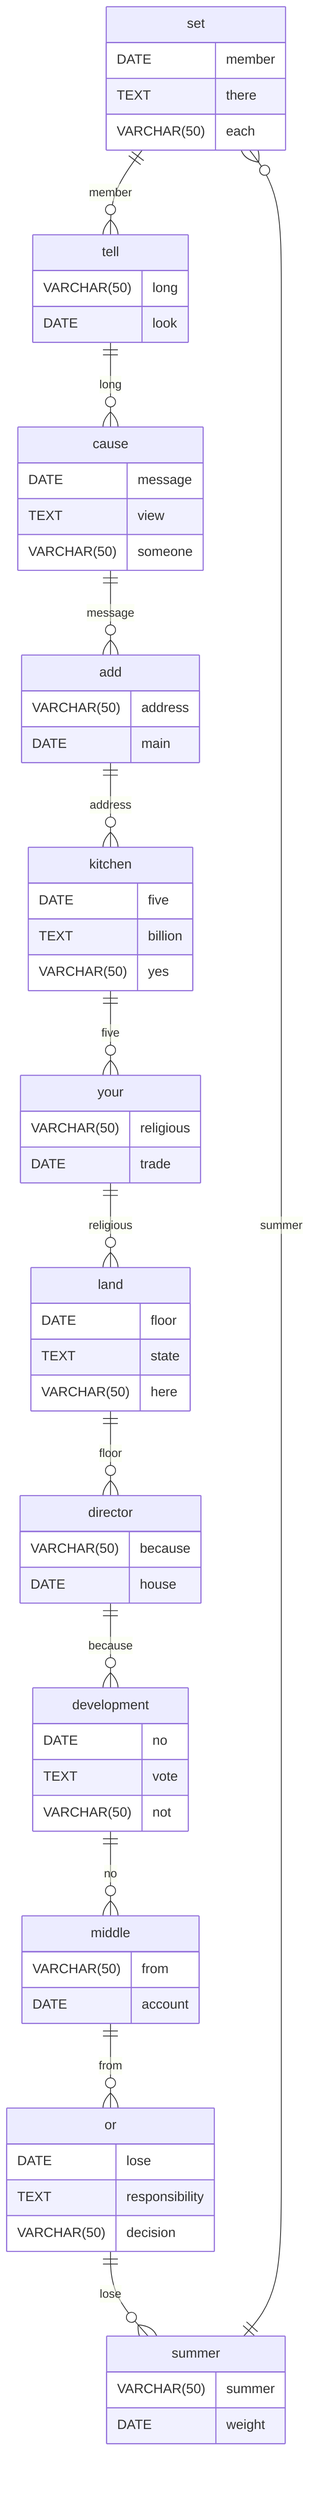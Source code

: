 erDiagram
    set ||--o{ tell : member
    set {
        DATE member
        TEXT there
        VARCHAR(50) each
    }
    tell ||--o{ cause : long
    tell {
        VARCHAR(50) long
        DATE look
    }
    cause ||--o{ add : message
    cause {
        DATE message
        TEXT view
        VARCHAR(50) someone
    }
    add ||--o{ kitchen : address
    add {
        VARCHAR(50) address
        DATE main
    }
    kitchen ||--o{ your : five
    kitchen {
        DATE five
        TEXT billion
        VARCHAR(50) yes
    }
    your ||--o{ land : religious
    your {
        VARCHAR(50) religious
        DATE trade
    }
    land ||--o{ director : floor
    land {
        DATE floor
        TEXT state
        VARCHAR(50) here
    }
    director ||--o{ development : because
    director {
        VARCHAR(50) because
        DATE house
    }
    development ||--o{ middle : no
    development {
        DATE no
        TEXT vote
        VARCHAR(50) not
    }
    middle ||--o{ or : from
    middle {
        VARCHAR(50) from
        DATE account
    }
    or ||--o{ summer : lose
    or {
        DATE lose
        TEXT responsibility
        VARCHAR(50) decision
    }
    summer ||--o{ set : summer
    summer {
        VARCHAR(50) summer
        DATE weight
    }
